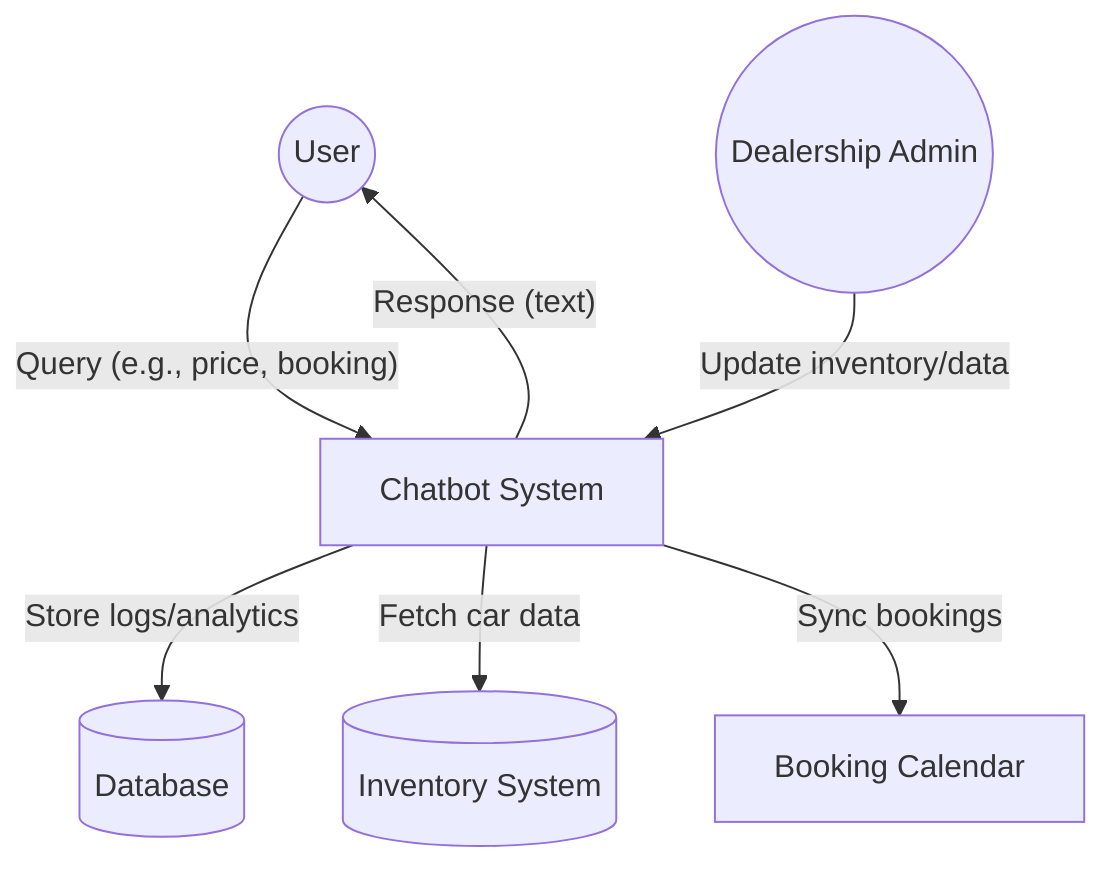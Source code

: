 flowchart TD
    U((User)) -->|"Query (e.g., price, booking)"| C[Chatbot System]
    A((Dealership Admin)) -->|"Update inventory/data"| C
    C -->|"Response (text)"| U
    C -->|"Store logs/analytics"| D[(Database)]
    C -->|"Fetch car data"| I[(Inventory System)]
    C -->|"Sync bookings"| B[Booking Calendar]